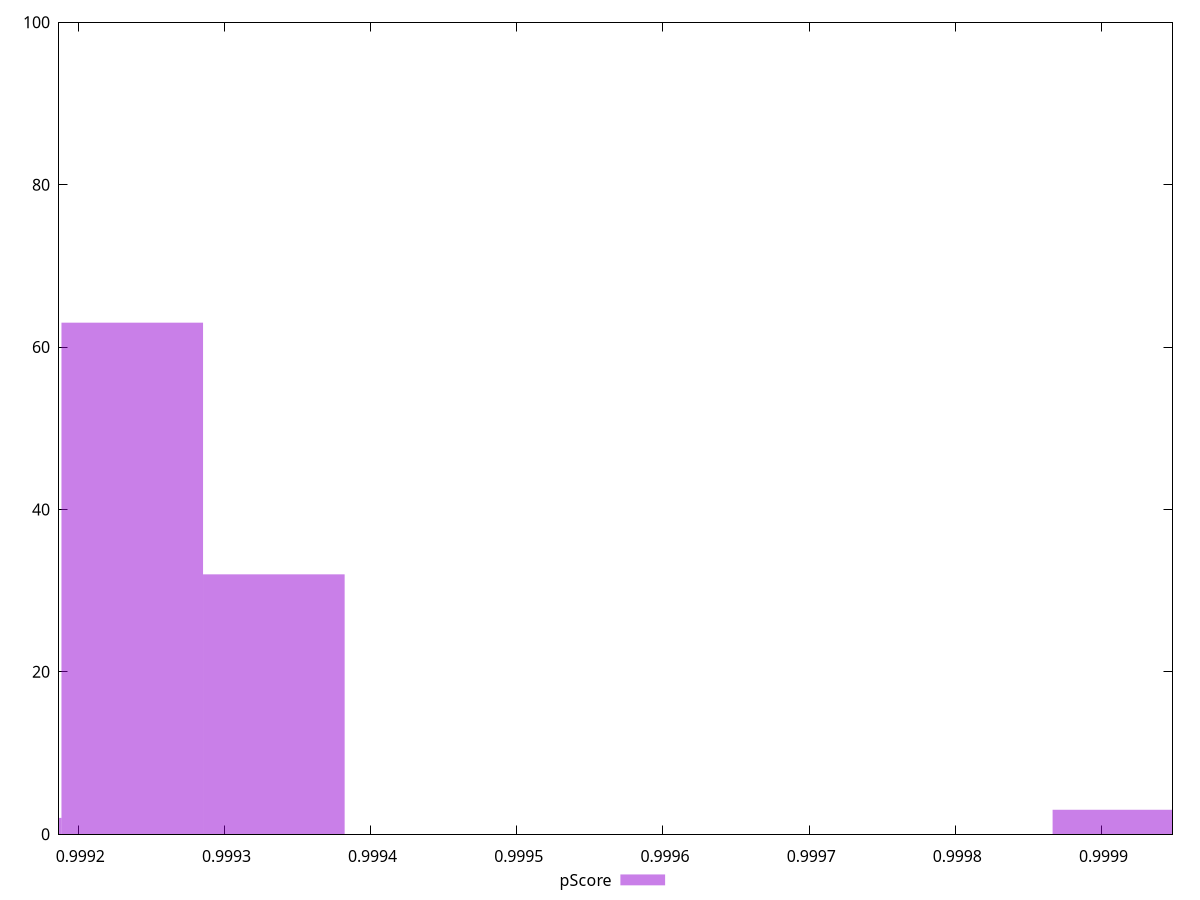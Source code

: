 reset

$pScore <<EOF
0.9992369476074238 63
0.9991400847780706 2
0.9993338104367769 32
0.999914987412896 3
EOF

set key outside below
set boxwidth 0.00009686282935318183
set xrange [0.9991868322056596:0.9999485812617781]
set yrange [0:100]
set trange [0:100]
set style fill transparent solid 0.5 noborder
set terminal svg size 640, 490 enhanced background rgb 'white'
set output "reports/report_00031_2021-02-24T23-18-18.084Z/first-cpu-idle/samples/agenda/pScore/histogram.svg"

plot $pScore title "pScore" with boxes

reset
